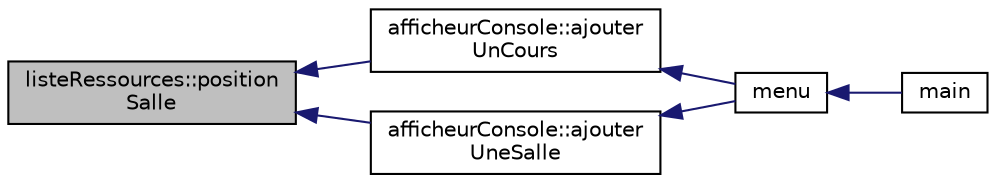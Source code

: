 digraph "listeRessources::positionSalle"
{
  edge [fontname="Helvetica",fontsize="10",labelfontname="Helvetica",labelfontsize="10"];
  node [fontname="Helvetica",fontsize="10",shape=record];
  rankdir="LR";
  Node63 [label="listeRessources::position\lSalle",height=0.2,width=0.4,color="black", fillcolor="grey75", style="filled", fontcolor="black"];
  Node63 -> Node64 [dir="back",color="midnightblue",fontsize="10",style="solid",fontname="Helvetica"];
  Node64 [label="afficheurConsole::ajouter\lUnCours",height=0.2,width=0.4,color="black", fillcolor="white", style="filled",URL="$classafficheur_console.html#a49b72edf4baf8f7ec4898b61c48212fa"];
  Node64 -> Node65 [dir="back",color="midnightblue",fontsize="10",style="solid",fontname="Helvetica"];
  Node65 [label="menu",height=0.2,width=0.4,color="black", fillcolor="white", style="filled",URL="$main_8cpp.html#aaeb94d4bc6770f26e4bcfb2f9fcc9b15"];
  Node65 -> Node66 [dir="back",color="midnightblue",fontsize="10",style="solid",fontname="Helvetica"];
  Node66 [label="main",height=0.2,width=0.4,color="black", fillcolor="white", style="filled",URL="$main_8cpp.html#ae66f6b31b5ad750f1fe042a706a4e3d4"];
  Node63 -> Node67 [dir="back",color="midnightblue",fontsize="10",style="solid",fontname="Helvetica"];
  Node67 [label="afficheurConsole::ajouter\lUneSalle",height=0.2,width=0.4,color="black", fillcolor="white", style="filled",URL="$classafficheur_console.html#a8d960816ca055b68ccb7b6b430fdc010"];
  Node67 -> Node65 [dir="back",color="midnightblue",fontsize="10",style="solid",fontname="Helvetica"];
}
